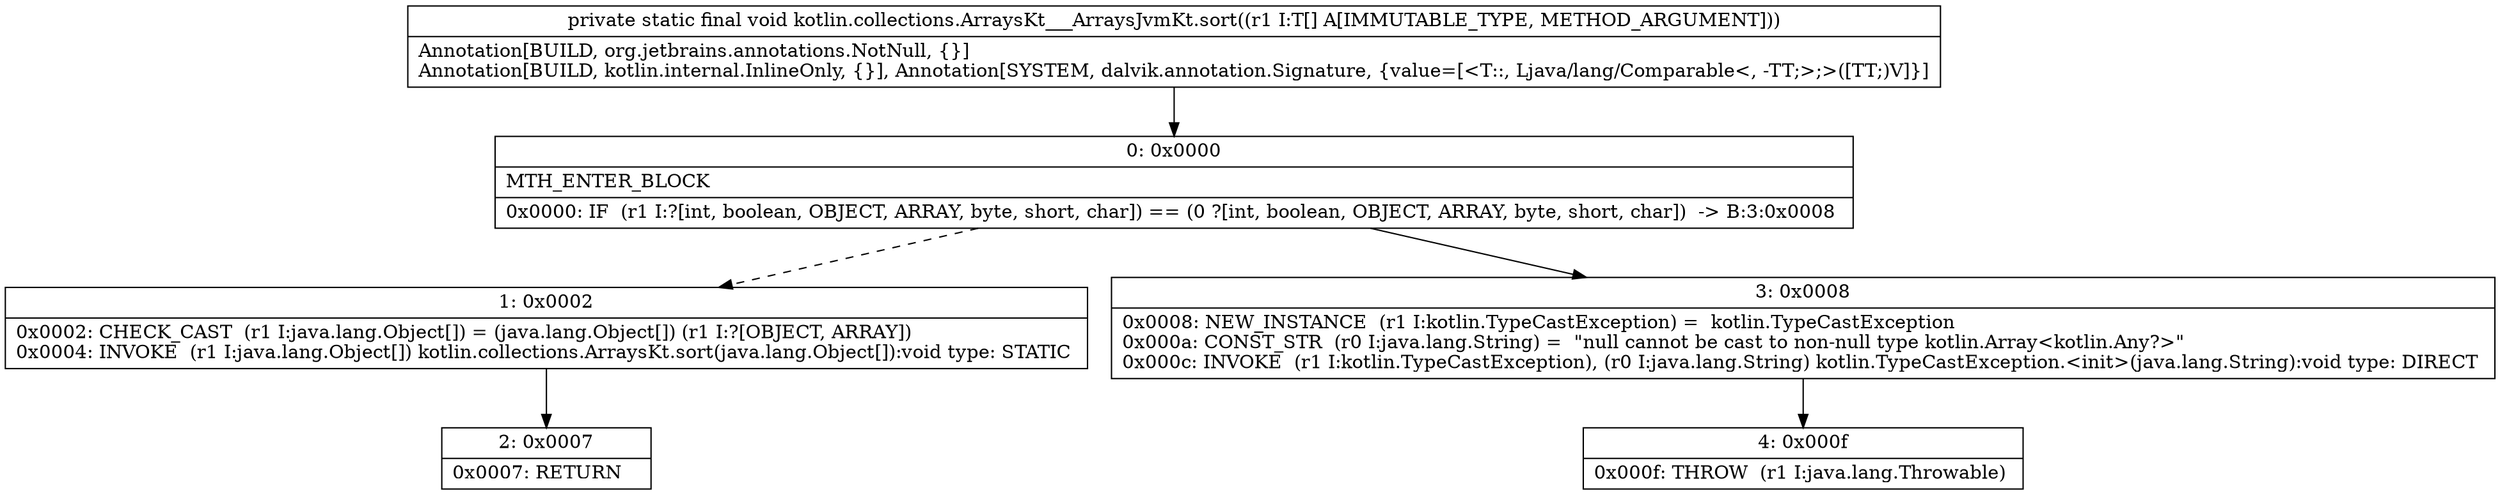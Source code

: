digraph "CFG forkotlin.collections.ArraysKt___ArraysJvmKt.sort([Ljava\/lang\/Comparable;)V" {
Node_0 [shape=record,label="{0\:\ 0x0000|MTH_ENTER_BLOCK\l|0x0000: IF  (r1 I:?[int, boolean, OBJECT, ARRAY, byte, short, char]) == (0 ?[int, boolean, OBJECT, ARRAY, byte, short, char])  \-\> B:3:0x0008 \l}"];
Node_1 [shape=record,label="{1\:\ 0x0002|0x0002: CHECK_CAST  (r1 I:java.lang.Object[]) = (java.lang.Object[]) (r1 I:?[OBJECT, ARRAY]) \l0x0004: INVOKE  (r1 I:java.lang.Object[]) kotlin.collections.ArraysKt.sort(java.lang.Object[]):void type: STATIC \l}"];
Node_2 [shape=record,label="{2\:\ 0x0007|0x0007: RETURN   \l}"];
Node_3 [shape=record,label="{3\:\ 0x0008|0x0008: NEW_INSTANCE  (r1 I:kotlin.TypeCastException) =  kotlin.TypeCastException \l0x000a: CONST_STR  (r0 I:java.lang.String) =  \"null cannot be cast to non\-null type kotlin.Array\<kotlin.Any?\>\" \l0x000c: INVOKE  (r1 I:kotlin.TypeCastException), (r0 I:java.lang.String) kotlin.TypeCastException.\<init\>(java.lang.String):void type: DIRECT \l}"];
Node_4 [shape=record,label="{4\:\ 0x000f|0x000f: THROW  (r1 I:java.lang.Throwable) \l}"];
MethodNode[shape=record,label="{private static final void kotlin.collections.ArraysKt___ArraysJvmKt.sort((r1 I:T[] A[IMMUTABLE_TYPE, METHOD_ARGUMENT]))  | Annotation[BUILD, org.jetbrains.annotations.NotNull, \{\}]\lAnnotation[BUILD, kotlin.internal.InlineOnly, \{\}], Annotation[SYSTEM, dalvik.annotation.Signature, \{value=[\<T::, Ljava\/lang\/Comparable\<, \-TT;\>;\>([TT;)V]\}]\l}"];
MethodNode -> Node_0;
Node_0 -> Node_1[style=dashed];
Node_0 -> Node_3;
Node_1 -> Node_2;
Node_3 -> Node_4;
}

